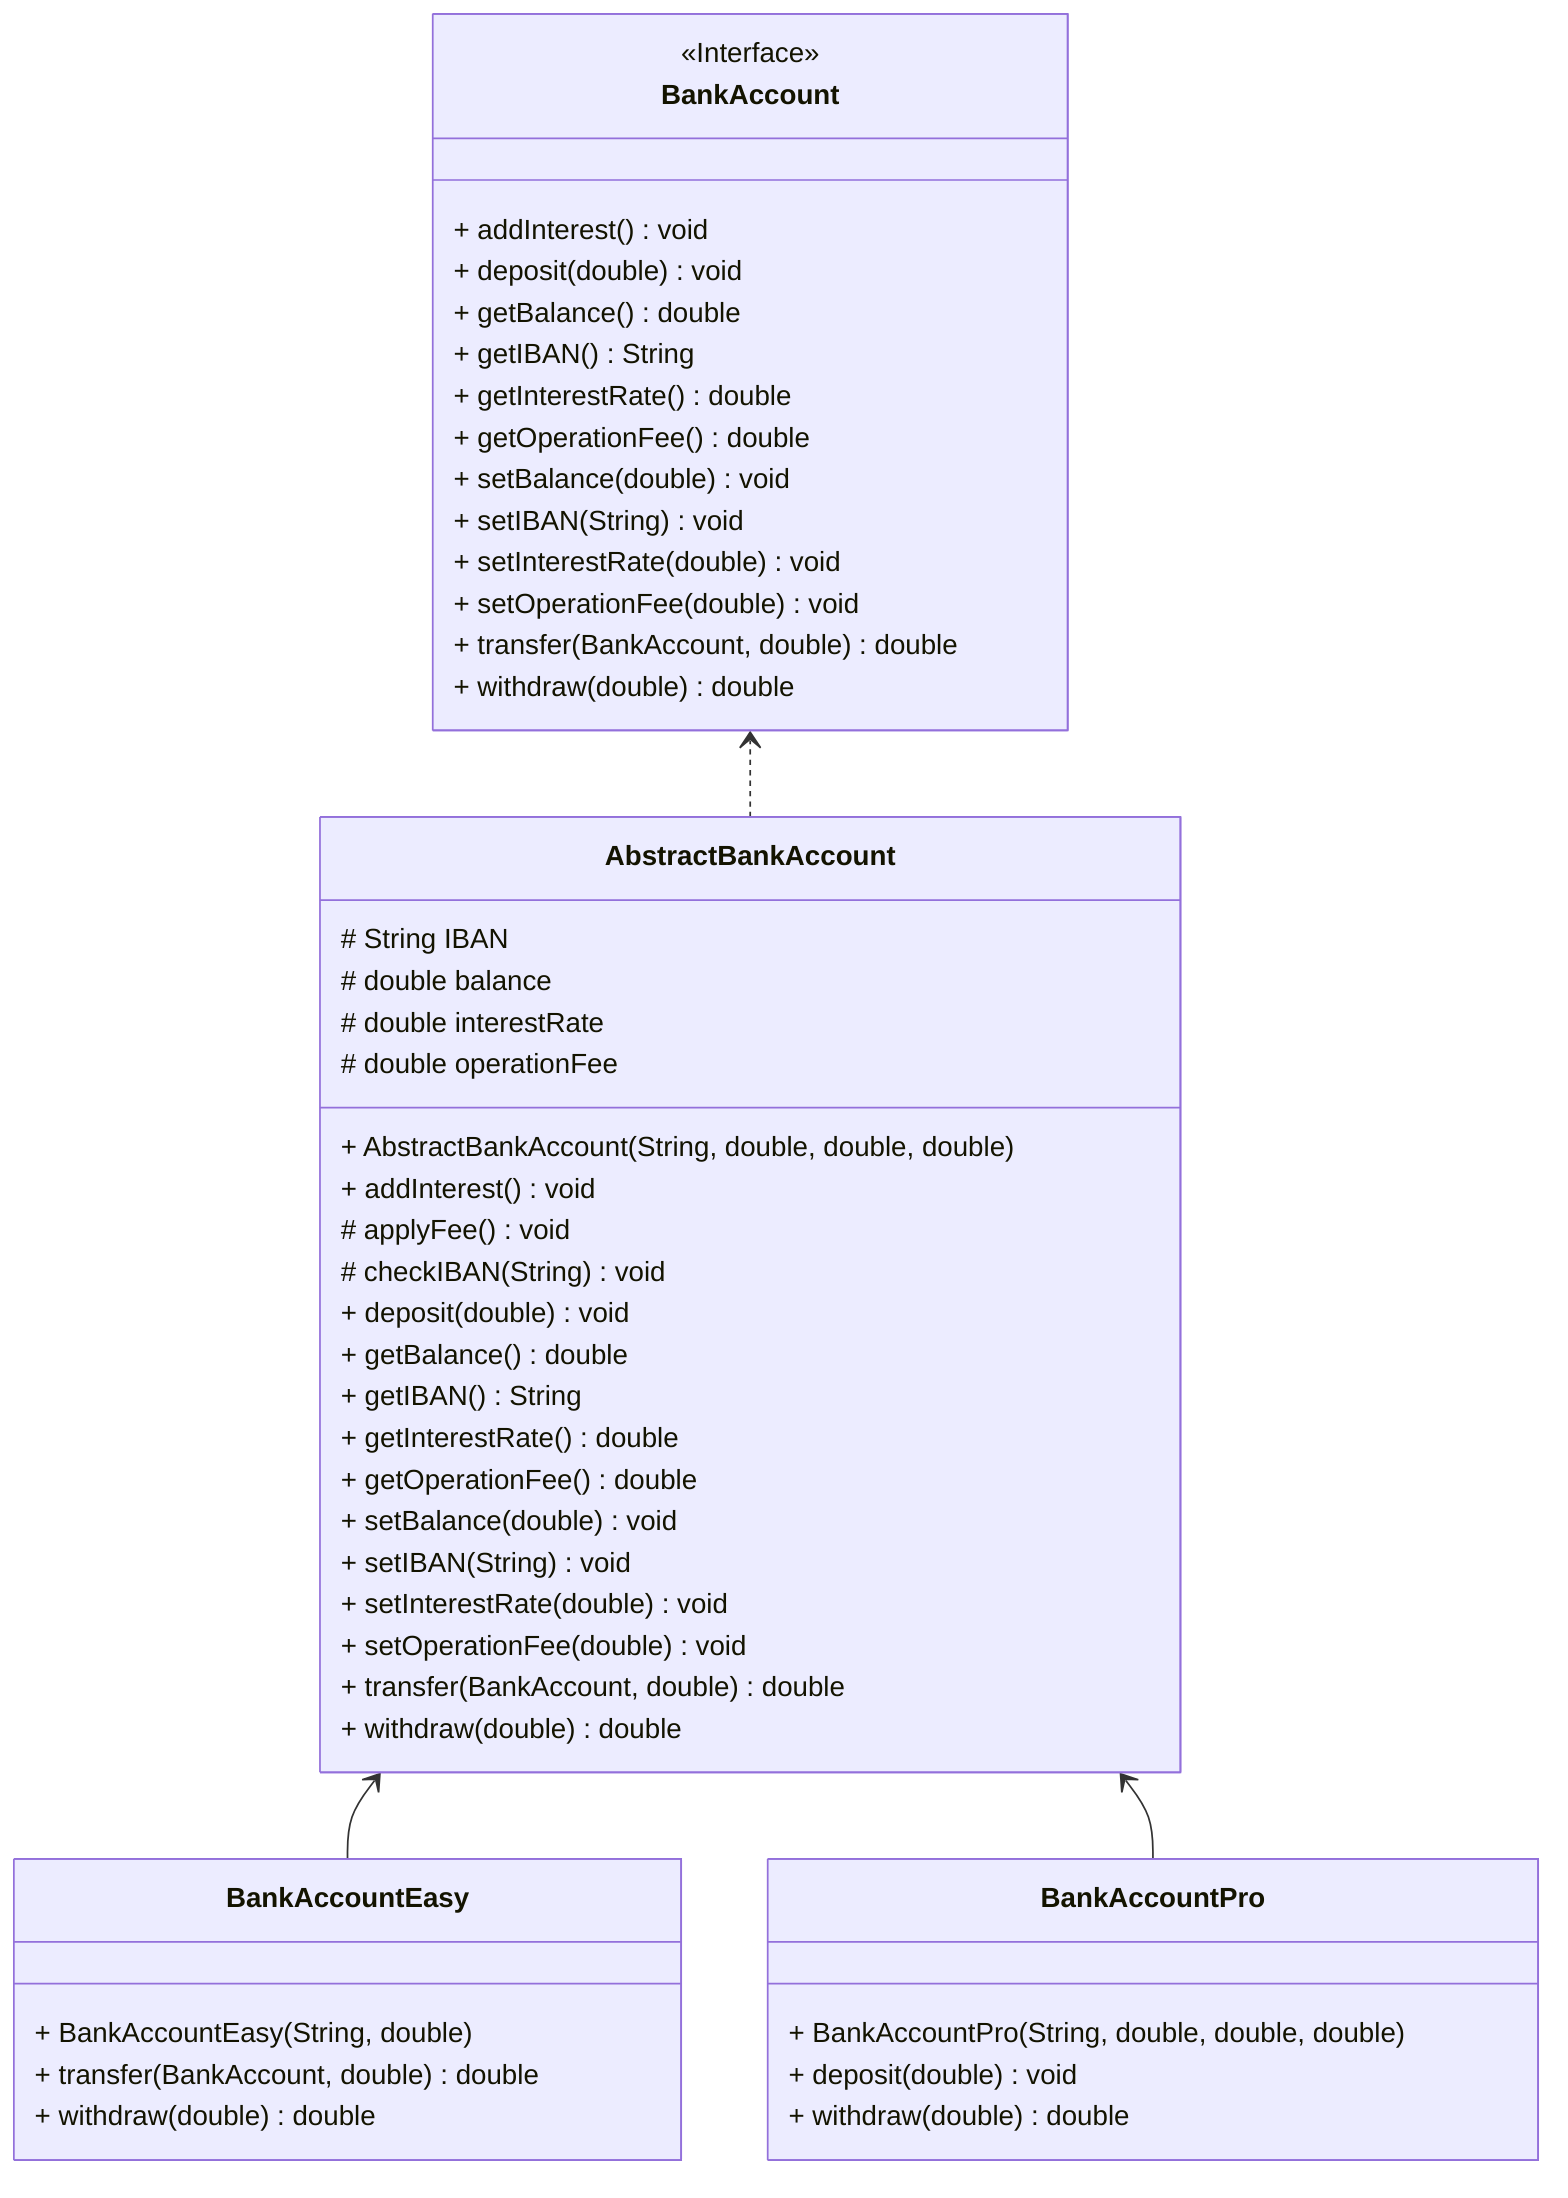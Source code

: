 classDiagram
direction BT
class AbstractBankAccount {
  + AbstractBankAccount(String, double, double, double)
  # String IBAN
  # double balance
  # double interestRate
  # double operationFee
  + addInterest() void
  # applyFee() void
  # checkIBAN(String) void
  + deposit(double) void
  + getBalance() double
  + getIBAN() String
  + getInterestRate() double
  + getOperationFee() double
  + setBalance(double) void
  + setIBAN(String) void
  + setInterestRate(double) void
  + setOperationFee(double) void
  + transfer(BankAccount, double) double
  + withdraw(double) double
}
class BankAccount {
<<Interface>>
  + addInterest() void
  + deposit(double) void
  + getBalance() double
  + getIBAN() String
  + getInterestRate() double
  + getOperationFee() double
  + setBalance(double) void
  + setIBAN(String) void
  + setInterestRate(double) void
  + setOperationFee(double) void
  + transfer(BankAccount, double) double
  + withdraw(double) double
}
class BankAccountEasy {
  + BankAccountEasy(String, double)
  + transfer(BankAccount, double) double
  + withdraw(double) double
}
class BankAccountPro {
  + BankAccountPro(String, double, double, double)
  + deposit(double) void
  + withdraw(double) double
}

AbstractBankAccount  ..>  BankAccount
BankAccountEasy  -->  AbstractBankAccount
BankAccountPro  -->  AbstractBankAccount